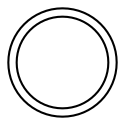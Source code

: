 graph G {
	graph [bb="0,0,44,44"];
	node [label="\N"];
	a	[height=0.61111,
		label="",
		pos="22,22",
		shape=doublecircle,
		width=0.61111];
}
